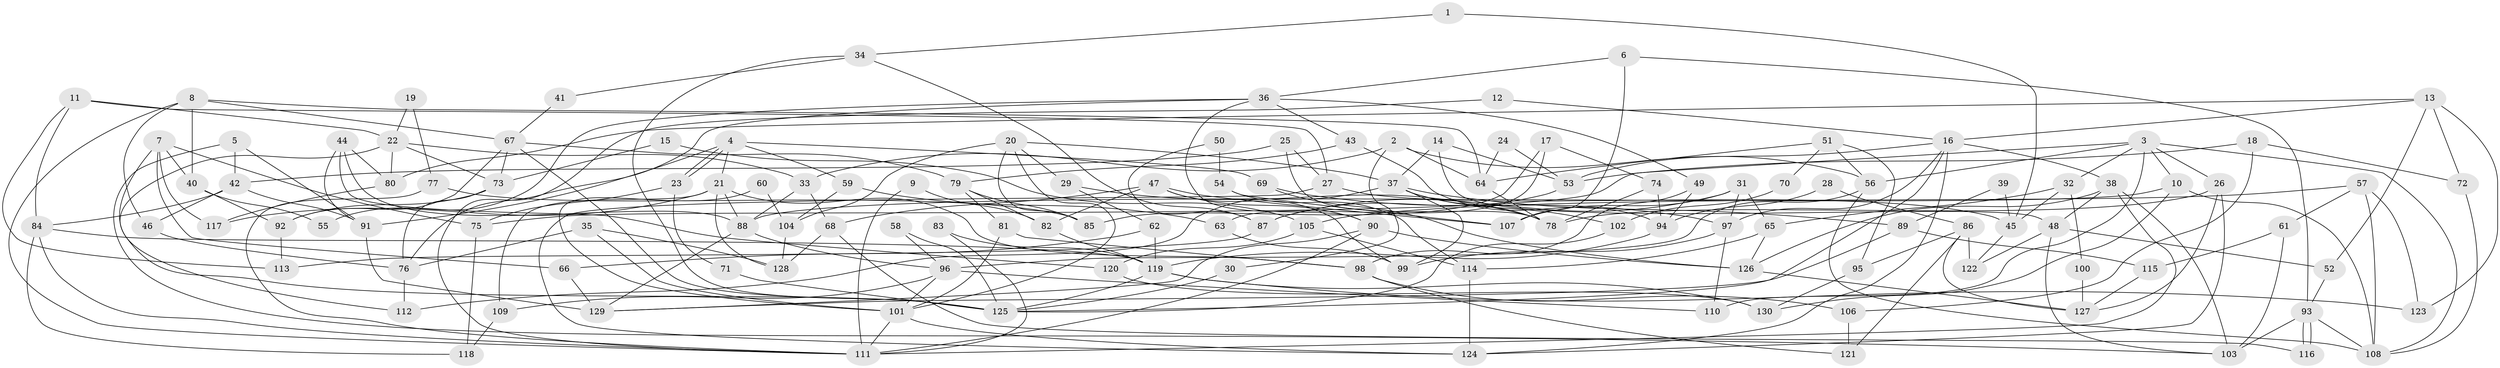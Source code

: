 // coarse degree distribution, {5: 0.17582417582417584, 6: 0.16483516483516483, 9: 0.054945054945054944, 3: 0.23076923076923078, 7: 0.07692307692307693, 2: 0.13186813186813187, 8: 0.03296703296703297, 4: 0.12087912087912088, 15: 0.01098901098901099}
// Generated by graph-tools (version 1.1) at 2025/52/02/27/25 19:52:09]
// undirected, 130 vertices, 260 edges
graph export_dot {
graph [start="1"]
  node [color=gray90,style=filled];
  1;
  2;
  3;
  4;
  5;
  6;
  7;
  8;
  9;
  10;
  11;
  12;
  13;
  14;
  15;
  16;
  17;
  18;
  19;
  20;
  21;
  22;
  23;
  24;
  25;
  26;
  27;
  28;
  29;
  30;
  31;
  32;
  33;
  34;
  35;
  36;
  37;
  38;
  39;
  40;
  41;
  42;
  43;
  44;
  45;
  46;
  47;
  48;
  49;
  50;
  51;
  52;
  53;
  54;
  55;
  56;
  57;
  58;
  59;
  60;
  61;
  62;
  63;
  64;
  65;
  66;
  67;
  68;
  69;
  70;
  71;
  72;
  73;
  74;
  75;
  76;
  77;
  78;
  79;
  80;
  81;
  82;
  83;
  84;
  85;
  86;
  87;
  88;
  89;
  90;
  91;
  92;
  93;
  94;
  95;
  96;
  97;
  98;
  99;
  100;
  101;
  102;
  103;
  104;
  105;
  106;
  107;
  108;
  109;
  110;
  111;
  112;
  113;
  114;
  115;
  116;
  117;
  118;
  119;
  120;
  121;
  122;
  123;
  124;
  125;
  126;
  127;
  128;
  129;
  130;
  1 -- 45;
  1 -- 34;
  2 -- 56;
  2 -- 64;
  2 -- 30;
  2 -- 33;
  3 -- 10;
  3 -- 56;
  3 -- 26;
  3 -- 32;
  3 -- 75;
  3 -- 108;
  3 -- 110;
  4 -- 23;
  4 -- 23;
  4 -- 21;
  4 -- 59;
  4 -- 69;
  4 -- 91;
  5 -- 91;
  5 -- 103;
  5 -- 42;
  6 -- 93;
  6 -- 36;
  6 -- 107;
  7 -- 40;
  7 -- 66;
  7 -- 75;
  7 -- 117;
  7 -- 125;
  8 -- 111;
  8 -- 46;
  8 -- 40;
  8 -- 64;
  8 -- 67;
  9 -- 111;
  9 -- 82;
  10 -- 108;
  10 -- 130;
  10 -- 88;
  11 -- 22;
  11 -- 84;
  11 -- 27;
  11 -- 113;
  12 -- 111;
  12 -- 16;
  13 -- 52;
  13 -- 16;
  13 -- 72;
  13 -- 80;
  13 -- 123;
  14 -- 37;
  14 -- 53;
  14 -- 48;
  15 -- 73;
  15 -- 105;
  16 -- 125;
  16 -- 38;
  16 -- 53;
  16 -- 97;
  16 -- 124;
  17 -- 63;
  17 -- 74;
  17 -- 85;
  18 -- 72;
  18 -- 106;
  18 -- 53;
  19 -- 22;
  19 -- 77;
  20 -- 85;
  20 -- 101;
  20 -- 29;
  20 -- 37;
  20 -- 104;
  21 -- 88;
  21 -- 117;
  21 -- 98;
  21 -- 109;
  21 -- 128;
  22 -- 80;
  22 -- 73;
  22 -- 33;
  22 -- 112;
  23 -- 75;
  23 -- 71;
  24 -- 53;
  24 -- 64;
  25 -- 78;
  25 -- 27;
  25 -- 42;
  26 -- 124;
  26 -- 78;
  26 -- 127;
  27 -- 124;
  27 -- 45;
  28 -- 94;
  28 -- 86;
  29 -- 78;
  29 -- 62;
  30 -- 125;
  31 -- 87;
  31 -- 97;
  31 -- 65;
  31 -- 107;
  32 -- 45;
  32 -- 65;
  32 -- 100;
  33 -- 68;
  33 -- 88;
  34 -- 125;
  34 -- 87;
  34 -- 41;
  35 -- 101;
  35 -- 128;
  35 -- 76;
  36 -- 90;
  36 -- 49;
  36 -- 43;
  36 -- 55;
  36 -- 76;
  37 -- 112;
  37 -- 78;
  37 -- 89;
  37 -- 99;
  37 -- 102;
  38 -- 126;
  38 -- 111;
  38 -- 48;
  38 -- 103;
  39 -- 45;
  39 -- 89;
  40 -- 92;
  40 -- 55;
  41 -- 67;
  42 -- 46;
  42 -- 84;
  42 -- 91;
  43 -- 79;
  43 -- 94;
  44 -- 91;
  44 -- 88;
  44 -- 80;
  44 -- 120;
  45 -- 122;
  46 -- 76;
  47 -- 107;
  47 -- 99;
  47 -- 68;
  47 -- 82;
  47 -- 90;
  48 -- 52;
  48 -- 103;
  48 -- 122;
  49 -- 94;
  49 -- 98;
  50 -- 87;
  50 -- 54;
  51 -- 56;
  51 -- 64;
  51 -- 70;
  51 -- 95;
  52 -- 93;
  53 -- 87;
  54 -- 114;
  54 -- 107;
  56 -- 96;
  56 -- 108;
  57 -- 108;
  57 -- 61;
  57 -- 105;
  57 -- 123;
  58 -- 125;
  58 -- 96;
  59 -- 104;
  59 -- 63;
  60 -- 101;
  60 -- 104;
  61 -- 103;
  61 -- 115;
  62 -- 119;
  62 -- 66;
  63 -- 99;
  64 -- 78;
  65 -- 114;
  65 -- 126;
  66 -- 129;
  67 -- 125;
  67 -- 73;
  67 -- 79;
  67 -- 92;
  68 -- 116;
  68 -- 128;
  69 -- 126;
  69 -- 97;
  70 -- 102;
  71 -- 125;
  72 -- 108;
  73 -- 76;
  73 -- 92;
  74 -- 78;
  74 -- 94;
  75 -- 118;
  76 -- 112;
  77 -- 85;
  77 -- 111;
  79 -- 82;
  79 -- 81;
  79 -- 85;
  80 -- 117;
  81 -- 101;
  81 -- 98;
  82 -- 119;
  83 -- 119;
  83 -- 111;
  84 -- 118;
  84 -- 111;
  84 -- 119;
  86 -- 95;
  86 -- 127;
  86 -- 121;
  86 -- 122;
  87 -- 113;
  88 -- 96;
  88 -- 129;
  89 -- 129;
  89 -- 115;
  90 -- 129;
  90 -- 111;
  90 -- 126;
  91 -- 129;
  92 -- 113;
  93 -- 103;
  93 -- 116;
  93 -- 116;
  93 -- 108;
  94 -- 119;
  95 -- 130;
  96 -- 110;
  96 -- 101;
  96 -- 109;
  97 -- 99;
  97 -- 110;
  98 -- 106;
  98 -- 121;
  100 -- 127;
  101 -- 111;
  101 -- 124;
  102 -- 125;
  104 -- 128;
  105 -- 114;
  105 -- 120;
  106 -- 121;
  109 -- 118;
  114 -- 124;
  115 -- 127;
  119 -- 123;
  119 -- 125;
  119 -- 130;
  120 -- 130;
  126 -- 127;
}
